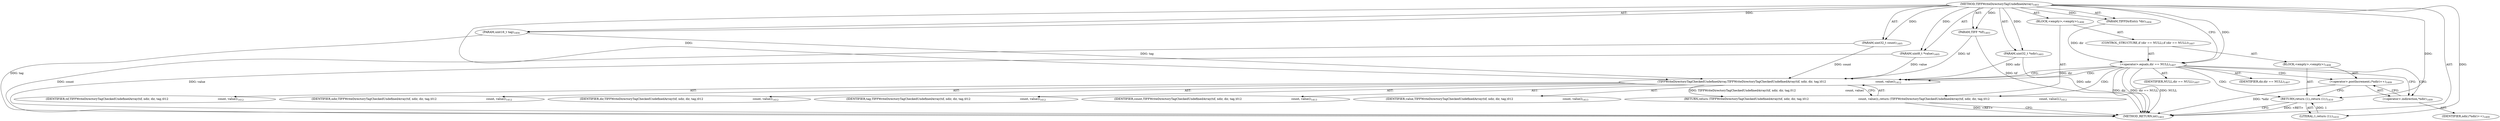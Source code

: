 digraph "TIFFWriteDirectoryTagUndefinedArray" {  
"67916" [label = <(METHOD,TIFFWriteDirectoryTagUndefinedArray)<SUB>1403</SUB>> ]
"67917" [label = <(PARAM,TIFF *tif)<SUB>1403</SUB>> ]
"67918" [label = <(PARAM,uint32_t *ndir)<SUB>1403</SUB>> ]
"67919" [label = <(PARAM,TIFFDirEntry *dir)<SUB>1404</SUB>> ]
"67920" [label = <(PARAM,uint16_t tag)<SUB>1404</SUB>> ]
"67921" [label = <(PARAM,uint32_t count)<SUB>1405</SUB>> ]
"67922" [label = <(PARAM,uint8_t *value)<SUB>1405</SUB>> ]
"67923" [label = <(BLOCK,&lt;empty&gt;,&lt;empty&gt;)<SUB>1406</SUB>> ]
"67924" [label = <(CONTROL_STRUCTURE,if (dir == NULL),if (dir == NULL))<SUB>1407</SUB>> ]
"67925" [label = <(&lt;operator&gt;.equals,dir == NULL)<SUB>1407</SUB>> ]
"67926" [label = <(IDENTIFIER,dir,dir == NULL)<SUB>1407</SUB>> ]
"67927" [label = <(IDENTIFIER,NULL,dir == NULL)<SUB>1407</SUB>> ]
"67928" [label = <(BLOCK,&lt;empty&gt;,&lt;empty&gt;)<SUB>1408</SUB>> ]
"67929" [label = <(&lt;operator&gt;.postIncrement,(*ndir)++)<SUB>1409</SUB>> ]
"67930" [label = <(&lt;operator&gt;.indirection,*ndir)<SUB>1409</SUB>> ]
"67931" [label = <(IDENTIFIER,ndir,(*ndir)++)<SUB>1409</SUB>> ]
"67932" [label = <(RETURN,return (1);,return (1);)<SUB>1410</SUB>> ]
"67933" [label = <(LITERAL,1,return (1);)<SUB>1410</SUB>> ]
"67934" [label = <(RETURN,return (TIFFWriteDirectoryTagCheckedUndefinedArray(tif, ndir, dir, tag,\012                                                       count, value));,return (TIFFWriteDirectoryTagCheckedUndefinedArray(tif, ndir, dir, tag,\012                                                       count, value));)<SUB>1412</SUB>> ]
"67935" [label = <(TIFFWriteDirectoryTagCheckedUndefinedArray,TIFFWriteDirectoryTagCheckedUndefinedArray(tif, ndir, dir, tag,\012                                                       count, value))<SUB>1412</SUB>> ]
"67936" [label = <(IDENTIFIER,tif,TIFFWriteDirectoryTagCheckedUndefinedArray(tif, ndir, dir, tag,\012                                                       count, value))<SUB>1412</SUB>> ]
"67937" [label = <(IDENTIFIER,ndir,TIFFWriteDirectoryTagCheckedUndefinedArray(tif, ndir, dir, tag,\012                                                       count, value))<SUB>1412</SUB>> ]
"67938" [label = <(IDENTIFIER,dir,TIFFWriteDirectoryTagCheckedUndefinedArray(tif, ndir, dir, tag,\012                                                       count, value))<SUB>1412</SUB>> ]
"67939" [label = <(IDENTIFIER,tag,TIFFWriteDirectoryTagCheckedUndefinedArray(tif, ndir, dir, tag,\012                                                       count, value))<SUB>1412</SUB>> ]
"67940" [label = <(IDENTIFIER,count,TIFFWriteDirectoryTagCheckedUndefinedArray(tif, ndir, dir, tag,\012                                                       count, value))<SUB>1413</SUB>> ]
"67941" [label = <(IDENTIFIER,value,TIFFWriteDirectoryTagCheckedUndefinedArray(tif, ndir, dir, tag,\012                                                       count, value))<SUB>1413</SUB>> ]
"67942" [label = <(METHOD_RETURN,int)<SUB>1403</SUB>> ]
  "67916" -> "67917"  [ label = "AST: "] 
  "67916" -> "67918"  [ label = "AST: "] 
  "67916" -> "67919"  [ label = "AST: "] 
  "67916" -> "67920"  [ label = "AST: "] 
  "67916" -> "67921"  [ label = "AST: "] 
  "67916" -> "67922"  [ label = "AST: "] 
  "67916" -> "67923"  [ label = "AST: "] 
  "67916" -> "67942"  [ label = "AST: "] 
  "67923" -> "67924"  [ label = "AST: "] 
  "67923" -> "67934"  [ label = "AST: "] 
  "67924" -> "67925"  [ label = "AST: "] 
  "67924" -> "67928"  [ label = "AST: "] 
  "67925" -> "67926"  [ label = "AST: "] 
  "67925" -> "67927"  [ label = "AST: "] 
  "67928" -> "67929"  [ label = "AST: "] 
  "67928" -> "67932"  [ label = "AST: "] 
  "67929" -> "67930"  [ label = "AST: "] 
  "67930" -> "67931"  [ label = "AST: "] 
  "67932" -> "67933"  [ label = "AST: "] 
  "67934" -> "67935"  [ label = "AST: "] 
  "67935" -> "67936"  [ label = "AST: "] 
  "67935" -> "67937"  [ label = "AST: "] 
  "67935" -> "67938"  [ label = "AST: "] 
  "67935" -> "67939"  [ label = "AST: "] 
  "67935" -> "67940"  [ label = "AST: "] 
  "67935" -> "67941"  [ label = "AST: "] 
  "67934" -> "67942"  [ label = "CFG: "] 
  "67925" -> "67930"  [ label = "CFG: "] 
  "67925" -> "67935"  [ label = "CFG: "] 
  "67935" -> "67934"  [ label = "CFG: "] 
  "67929" -> "67932"  [ label = "CFG: "] 
  "67932" -> "67942"  [ label = "CFG: "] 
  "67930" -> "67929"  [ label = "CFG: "] 
  "67916" -> "67925"  [ label = "CFG: "] 
  "67932" -> "67942"  [ label = "DDG: &lt;RET&gt;"] 
  "67934" -> "67942"  [ label = "DDG: &lt;RET&gt;"] 
  "67917" -> "67942"  [ label = "DDG: tif"] 
  "67918" -> "67942"  [ label = "DDG: ndir"] 
  "67920" -> "67942"  [ label = "DDG: tag"] 
  "67921" -> "67942"  [ label = "DDG: count"] 
  "67922" -> "67942"  [ label = "DDG: value"] 
  "67925" -> "67942"  [ label = "DDG: dir"] 
  "67925" -> "67942"  [ label = "DDG: dir == NULL"] 
  "67929" -> "67942"  [ label = "DDG: *ndir"] 
  "67925" -> "67942"  [ label = "DDG: NULL"] 
  "67916" -> "67917"  [ label = "DDG: "] 
  "67916" -> "67918"  [ label = "DDG: "] 
  "67916" -> "67919"  [ label = "DDG: "] 
  "67916" -> "67920"  [ label = "DDG: "] 
  "67916" -> "67921"  [ label = "DDG: "] 
  "67916" -> "67922"  [ label = "DDG: "] 
  "67935" -> "67934"  [ label = "DDG: TIFFWriteDirectoryTagCheckedUndefinedArray(tif, ndir, dir, tag,\012                                                       count, value)"] 
  "67919" -> "67925"  [ label = "DDG: dir"] 
  "67916" -> "67925"  [ label = "DDG: "] 
  "67933" -> "67932"  [ label = "DDG: 1"] 
  "67916" -> "67932"  [ label = "DDG: "] 
  "67917" -> "67935"  [ label = "DDG: tif"] 
  "67916" -> "67935"  [ label = "DDG: "] 
  "67918" -> "67935"  [ label = "DDG: ndir"] 
  "67925" -> "67935"  [ label = "DDG: dir"] 
  "67920" -> "67935"  [ label = "DDG: tag"] 
  "67921" -> "67935"  [ label = "DDG: count"] 
  "67922" -> "67935"  [ label = "DDG: value"] 
  "67916" -> "67933"  [ label = "DDG: "] 
  "67925" -> "67932"  [ label = "CDG: "] 
  "67925" -> "67934"  [ label = "CDG: "] 
  "67925" -> "67935"  [ label = "CDG: "] 
  "67925" -> "67929"  [ label = "CDG: "] 
  "67925" -> "67930"  [ label = "CDG: "] 
}
